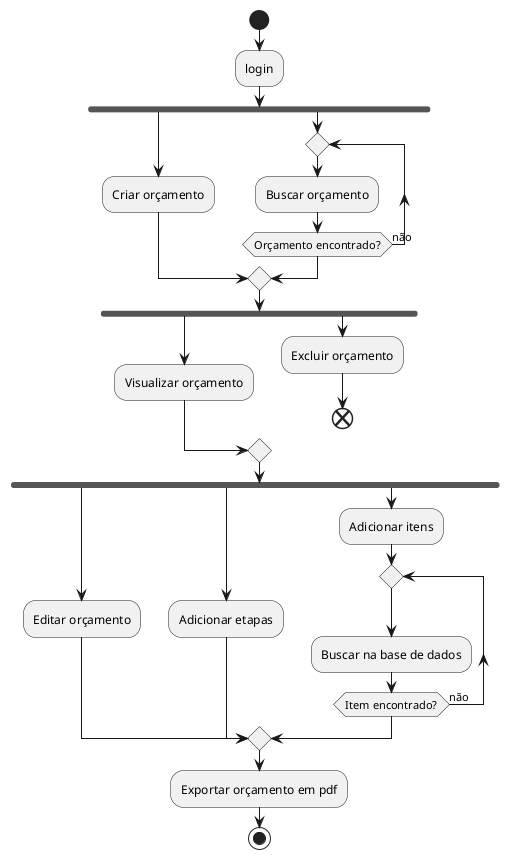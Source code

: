 @startuml

start

:login;

fork
    :Criar orçamento;
fork again

    repeat 
        :Buscar orçamento;
    repeat while (Orçamento encontrado?) is (não)
    ->(sim);

end merge


fork
    :Visualizar orçamento;
fork again
    :Excluir orçamento;
    end
end merge


fork
    :Editar orçamento;
fork again
    :Adicionar etapas;

fork again
    :Adicionar itens;

    repeat
        :Buscar na base de dados;
    repeat while (Item encontrado?) is (não)
    ->sim;

end merge


:Exportar orçamento em pdf;

stop

@enduml